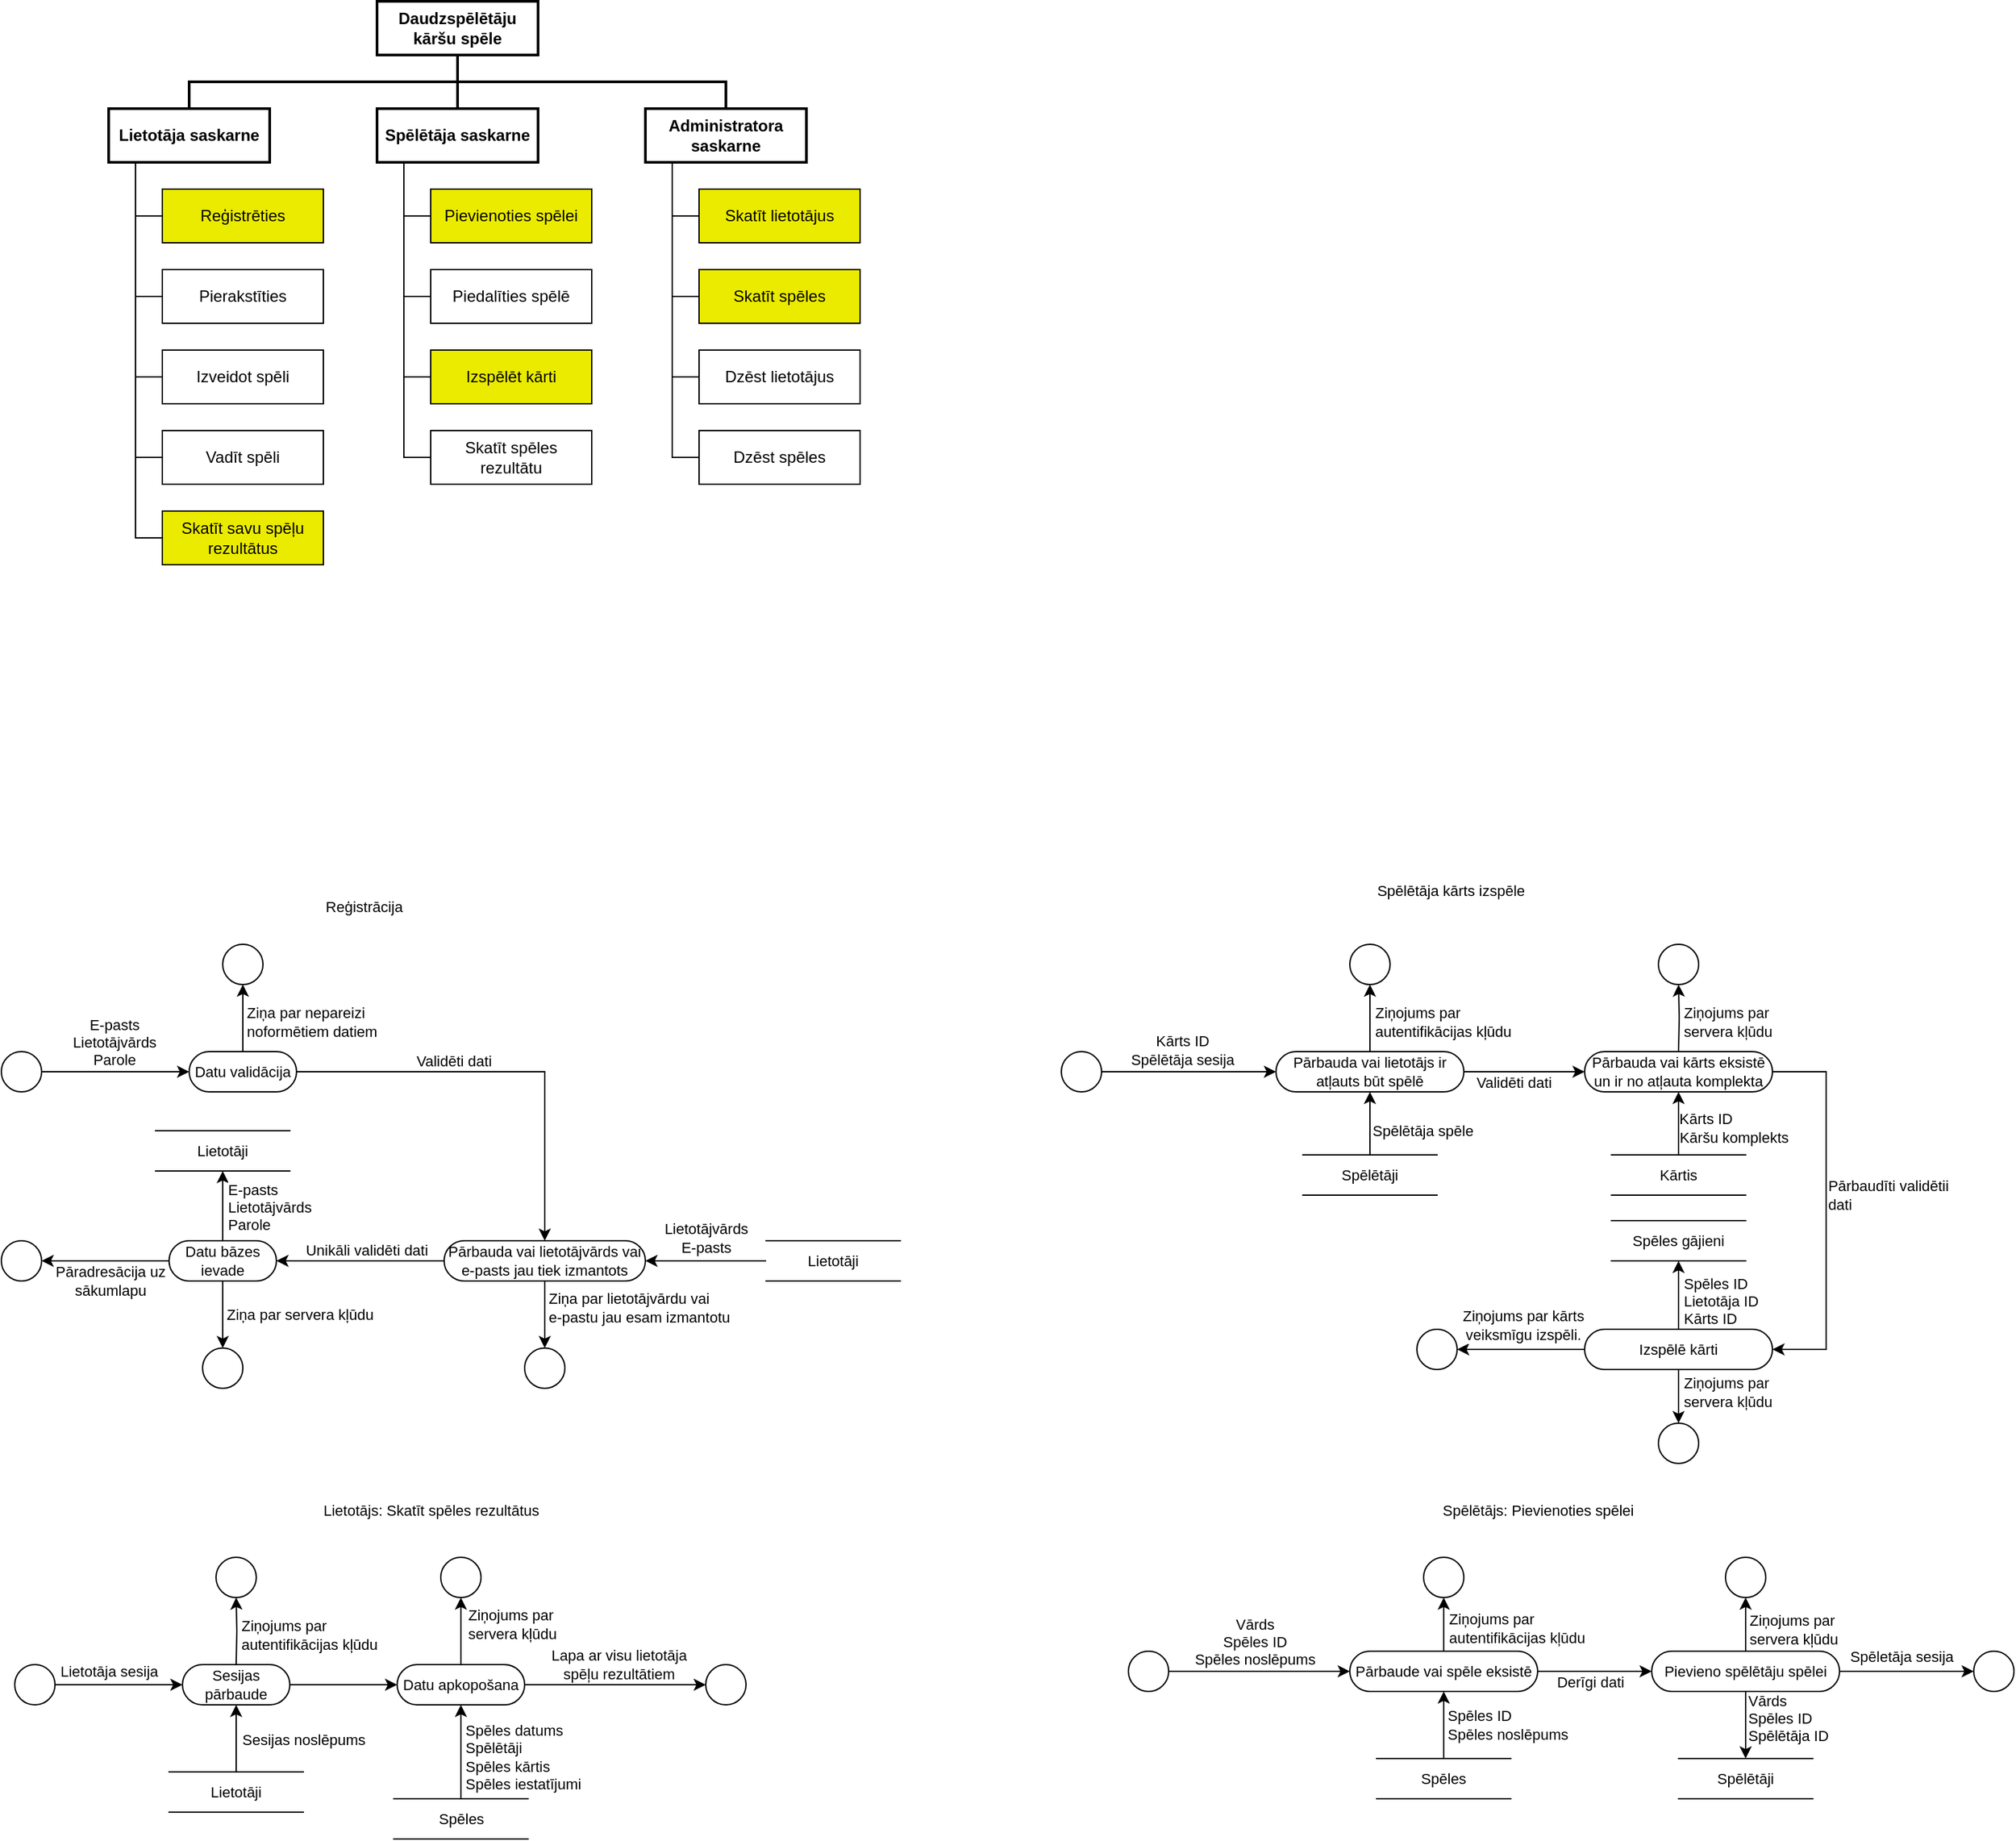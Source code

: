 <mxfile version="22.1.7" type="github">
  <diagram name="Page-1" id="y6iwyL3jviqNe1969kEd">
    <mxGraphModel dx="1108" dy="557" grid="1" gridSize="10" guides="1" tooltips="1" connect="1" arrows="1" fold="1" page="1" pageScale="1" pageWidth="850" pageHeight="1100" math="0" shadow="0">
      <root>
        <mxCell id="0" />
        <mxCell id="1" parent="0" />
        <mxCell id="qmBsTYbLXerOwTPvDhYZ-17" style="edgeStyle=orthogonalEdgeStyle;rounded=0;orthogonalLoop=1;jettySize=auto;html=1;entryX=0.5;entryY=0;entryDx=0;entryDy=0;endArrow=none;endFill=0;exitX=0.5;exitY=1;exitDx=0;exitDy=0;strokeWidth=2;fontStyle=1" parent="1" source="qmBsTYbLXerOwTPvDhYZ-1" target="qmBsTYbLXerOwTPvDhYZ-2" edge="1">
          <mxGeometry relative="1" as="geometry" />
        </mxCell>
        <mxCell id="qmBsTYbLXerOwTPvDhYZ-18" style="edgeStyle=orthogonalEdgeStyle;rounded=0;orthogonalLoop=1;jettySize=auto;html=1;endArrow=none;endFill=0;strokeWidth=2;fontStyle=1" parent="1" source="qmBsTYbLXerOwTPvDhYZ-1" target="qmBsTYbLXerOwTPvDhYZ-3" edge="1">
          <mxGeometry relative="1" as="geometry" />
        </mxCell>
        <mxCell id="qmBsTYbLXerOwTPvDhYZ-19" style="edgeStyle=orthogonalEdgeStyle;shape=connector;rounded=0;orthogonalLoop=1;jettySize=auto;html=1;entryX=0.5;entryY=0;entryDx=0;entryDy=0;labelBackgroundColor=default;strokeColor=default;align=center;verticalAlign=middle;fontFamily=Helvetica;fontSize=11;fontColor=default;endArrow=none;endFill=0;exitX=0.5;exitY=1;exitDx=0;exitDy=0;strokeWidth=2;fontStyle=1" parent="1" source="qmBsTYbLXerOwTPvDhYZ-1" target="qmBsTYbLXerOwTPvDhYZ-4" edge="1">
          <mxGeometry relative="1" as="geometry" />
        </mxCell>
        <mxCell id="qmBsTYbLXerOwTPvDhYZ-1" value="Daudzspēlētāju kāršu spēle" style="rounded=0;whiteSpace=wrap;html=1;strokeWidth=2;fontStyle=1" parent="1" vertex="1">
          <mxGeometry x="360" y="40" width="120" height="40" as="geometry" />
        </mxCell>
        <mxCell id="qmBsTYbLXerOwTPvDhYZ-2" value="Lietotāja saskarne" style="rounded=0;whiteSpace=wrap;html=1;strokeWidth=2;fontStyle=1" parent="1" vertex="1">
          <mxGeometry x="160" y="120" width="120" height="40" as="geometry" />
        </mxCell>
        <mxCell id="qmBsTYbLXerOwTPvDhYZ-3" value="Spēlētāja saskarne" style="rounded=0;whiteSpace=wrap;html=1;strokeWidth=2;fontStyle=1" parent="1" vertex="1">
          <mxGeometry x="360" y="120" width="120" height="40" as="geometry" />
        </mxCell>
        <mxCell id="qmBsTYbLXerOwTPvDhYZ-4" value="Administratora saskarne" style="rounded=0;whiteSpace=wrap;html=1;strokeWidth=2;fontStyle=1" parent="1" vertex="1">
          <mxGeometry x="560" y="120" width="120" height="40" as="geometry" />
        </mxCell>
        <mxCell id="qmBsTYbLXerOwTPvDhYZ-20" style="edgeStyle=orthogonalEdgeStyle;shape=connector;rounded=0;orthogonalLoop=1;jettySize=auto;html=1;labelBackgroundColor=default;strokeColor=default;align=center;verticalAlign=middle;fontFamily=Helvetica;fontSize=11;fontColor=default;endArrow=none;endFill=0;" parent="1" source="qmBsTYbLXerOwTPvDhYZ-5" edge="1">
          <mxGeometry relative="1" as="geometry">
            <mxPoint x="180" y="170" as="targetPoint" />
          </mxGeometry>
        </mxCell>
        <mxCell id="qmBsTYbLXerOwTPvDhYZ-5" value="Reģistrēties" style="rounded=0;whiteSpace=wrap;html=1;fillColor=#EBEB00;" parent="1" vertex="1">
          <mxGeometry x="200" y="180" width="120" height="40" as="geometry" />
        </mxCell>
        <mxCell id="qmBsTYbLXerOwTPvDhYZ-21" style="edgeStyle=orthogonalEdgeStyle;shape=connector;rounded=0;orthogonalLoop=1;jettySize=auto;html=1;labelBackgroundColor=default;strokeColor=default;align=center;verticalAlign=middle;fontFamily=Helvetica;fontSize=11;fontColor=default;endArrow=none;endFill=0;" parent="1" source="qmBsTYbLXerOwTPvDhYZ-6" edge="1">
          <mxGeometry relative="1" as="geometry">
            <mxPoint x="180" y="200" as="targetPoint" />
          </mxGeometry>
        </mxCell>
        <mxCell id="qmBsTYbLXerOwTPvDhYZ-6" value="Pierakstīties" style="rounded=0;whiteSpace=wrap;html=1;" parent="1" vertex="1">
          <mxGeometry x="200" y="240" width="120" height="40" as="geometry" />
        </mxCell>
        <mxCell id="qmBsTYbLXerOwTPvDhYZ-22" style="edgeStyle=orthogonalEdgeStyle;shape=connector;rounded=0;orthogonalLoop=1;jettySize=auto;html=1;labelBackgroundColor=default;strokeColor=default;align=center;verticalAlign=middle;fontFamily=Helvetica;fontSize=11;fontColor=default;endArrow=none;endFill=0;" parent="1" source="qmBsTYbLXerOwTPvDhYZ-7" edge="1">
          <mxGeometry relative="1" as="geometry">
            <mxPoint x="180" y="260" as="targetPoint" />
          </mxGeometry>
        </mxCell>
        <mxCell id="qmBsTYbLXerOwTPvDhYZ-7" value="Izveidot spēli" style="rounded=0;whiteSpace=wrap;html=1;" parent="1" vertex="1">
          <mxGeometry x="200" y="300" width="120" height="40" as="geometry" />
        </mxCell>
        <mxCell id="qmBsTYbLXerOwTPvDhYZ-23" style="edgeStyle=orthogonalEdgeStyle;shape=connector;rounded=0;orthogonalLoop=1;jettySize=auto;html=1;labelBackgroundColor=default;strokeColor=default;align=center;verticalAlign=middle;fontFamily=Helvetica;fontSize=11;fontColor=default;endArrow=none;endFill=0;" parent="1" source="qmBsTYbLXerOwTPvDhYZ-8" edge="1">
          <mxGeometry relative="1" as="geometry">
            <mxPoint x="180" y="310" as="targetPoint" />
          </mxGeometry>
        </mxCell>
        <mxCell id="qmBsTYbLXerOwTPvDhYZ-8" value="Vadīt spēli" style="rounded=0;whiteSpace=wrap;html=1;" parent="1" vertex="1">
          <mxGeometry x="200" y="360" width="120" height="40" as="geometry" />
        </mxCell>
        <mxCell id="qmBsTYbLXerOwTPvDhYZ-24" style="edgeStyle=orthogonalEdgeStyle;shape=connector;rounded=0;orthogonalLoop=1;jettySize=auto;html=1;labelBackgroundColor=default;strokeColor=default;align=center;verticalAlign=middle;fontFamily=Helvetica;fontSize=11;fontColor=default;endArrow=none;endFill=0;" parent="1" source="qmBsTYbLXerOwTPvDhYZ-9" edge="1">
          <mxGeometry relative="1" as="geometry">
            <mxPoint x="180" y="370" as="targetPoint" />
          </mxGeometry>
        </mxCell>
        <mxCell id="qmBsTYbLXerOwTPvDhYZ-9" value="Skatīt savu spēļu &lt;br&gt;rezultātus" style="rounded=0;whiteSpace=wrap;html=1;fillColor=#EBEB00;" parent="1" vertex="1">
          <mxGeometry x="200" y="420" width="120" height="40" as="geometry" />
        </mxCell>
        <mxCell id="qmBsTYbLXerOwTPvDhYZ-25" style="edgeStyle=orthogonalEdgeStyle;shape=connector;rounded=0;orthogonalLoop=1;jettySize=auto;html=1;labelBackgroundColor=default;strokeColor=default;align=center;verticalAlign=middle;fontFamily=Helvetica;fontSize=11;fontColor=default;endArrow=none;endFill=0;" parent="1" source="qmBsTYbLXerOwTPvDhYZ-10" edge="1">
          <mxGeometry relative="1" as="geometry">
            <mxPoint x="380.0" y="170" as="targetPoint" />
          </mxGeometry>
        </mxCell>
        <mxCell id="qmBsTYbLXerOwTPvDhYZ-10" value="Pievienoties spēlei" style="rounded=0;whiteSpace=wrap;html=1;fillColor=#EBEB00;" parent="1" vertex="1">
          <mxGeometry x="400" y="180" width="120" height="40" as="geometry" />
        </mxCell>
        <mxCell id="qmBsTYbLXerOwTPvDhYZ-26" style="edgeStyle=orthogonalEdgeStyle;shape=connector;rounded=0;orthogonalLoop=1;jettySize=auto;html=1;labelBackgroundColor=default;strokeColor=default;align=center;verticalAlign=middle;fontFamily=Helvetica;fontSize=11;fontColor=default;endArrow=none;endFill=0;" parent="1" source="qmBsTYbLXerOwTPvDhYZ-11" edge="1">
          <mxGeometry relative="1" as="geometry">
            <mxPoint x="380.0" y="190" as="targetPoint" />
          </mxGeometry>
        </mxCell>
        <mxCell id="qmBsTYbLXerOwTPvDhYZ-11" value="Izspēlēt kārti" style="rounded=0;whiteSpace=wrap;html=1;fillColor=#EBEB00;" parent="1" vertex="1">
          <mxGeometry x="400" y="300" width="120" height="40" as="geometry" />
        </mxCell>
        <mxCell id="qmBsTYbLXerOwTPvDhYZ-27" style="edgeStyle=orthogonalEdgeStyle;shape=connector;rounded=0;orthogonalLoop=1;jettySize=auto;html=1;labelBackgroundColor=default;strokeColor=default;align=center;verticalAlign=middle;fontFamily=Helvetica;fontSize=11;fontColor=default;endArrow=none;endFill=0;" parent="1" source="qmBsTYbLXerOwTPvDhYZ-12" edge="1">
          <mxGeometry relative="1" as="geometry">
            <mxPoint x="380.0" y="250" as="targetPoint" />
          </mxGeometry>
        </mxCell>
        <mxCell id="qmBsTYbLXerOwTPvDhYZ-12" value="Skatīt spēles&lt;br&gt; rezultātu" style="rounded=0;whiteSpace=wrap;html=1;" parent="1" vertex="1">
          <mxGeometry x="400" y="360" width="120" height="40" as="geometry" />
        </mxCell>
        <mxCell id="qmBsTYbLXerOwTPvDhYZ-28" style="edgeStyle=orthogonalEdgeStyle;shape=connector;rounded=0;orthogonalLoop=1;jettySize=auto;html=1;labelBackgroundColor=default;strokeColor=default;align=center;verticalAlign=middle;fontFamily=Helvetica;fontSize=11;fontColor=default;endArrow=none;endFill=0;" parent="1" source="qmBsTYbLXerOwTPvDhYZ-13" edge="1">
          <mxGeometry relative="1" as="geometry">
            <mxPoint x="580" y="170" as="targetPoint" />
          </mxGeometry>
        </mxCell>
        <mxCell id="qmBsTYbLXerOwTPvDhYZ-13" value="Skatīt lietotājus" style="rounded=0;whiteSpace=wrap;html=1;fillColor=#EBEB00;" parent="1" vertex="1">
          <mxGeometry x="600" y="180" width="120" height="40" as="geometry" />
        </mxCell>
        <mxCell id="qmBsTYbLXerOwTPvDhYZ-29" style="edgeStyle=orthogonalEdgeStyle;shape=connector;rounded=0;orthogonalLoop=1;jettySize=auto;html=1;labelBackgroundColor=default;strokeColor=default;align=center;verticalAlign=middle;fontFamily=Helvetica;fontSize=11;fontColor=default;endArrow=none;endFill=0;" parent="1" source="qmBsTYbLXerOwTPvDhYZ-14" edge="1">
          <mxGeometry relative="1" as="geometry">
            <mxPoint x="580" y="200" as="targetPoint" />
          </mxGeometry>
        </mxCell>
        <mxCell id="qmBsTYbLXerOwTPvDhYZ-14" value="Skatīt spēles" style="rounded=0;whiteSpace=wrap;html=1;fillColor=#EBEB00;" parent="1" vertex="1">
          <mxGeometry x="600" y="240" width="120" height="40" as="geometry" />
        </mxCell>
        <mxCell id="qmBsTYbLXerOwTPvDhYZ-30" style="edgeStyle=orthogonalEdgeStyle;shape=connector;rounded=0;orthogonalLoop=1;jettySize=auto;html=1;labelBackgroundColor=default;strokeColor=default;align=center;verticalAlign=middle;fontFamily=Helvetica;fontSize=11;fontColor=default;endArrow=none;endFill=0;" parent="1" source="qmBsTYbLXerOwTPvDhYZ-15" edge="1">
          <mxGeometry relative="1" as="geometry">
            <mxPoint x="580" y="250" as="targetPoint" />
          </mxGeometry>
        </mxCell>
        <mxCell id="qmBsTYbLXerOwTPvDhYZ-15" value="Dzēst lietotājus" style="rounded=0;whiteSpace=wrap;html=1;" parent="1" vertex="1">
          <mxGeometry x="600" y="300" width="120" height="40" as="geometry" />
        </mxCell>
        <mxCell id="qmBsTYbLXerOwTPvDhYZ-31" style="edgeStyle=orthogonalEdgeStyle;shape=connector;rounded=0;orthogonalLoop=1;jettySize=auto;html=1;labelBackgroundColor=default;strokeColor=default;align=center;verticalAlign=middle;fontFamily=Helvetica;fontSize=11;fontColor=default;endArrow=none;endFill=0;" parent="1" source="qmBsTYbLXerOwTPvDhYZ-16" edge="1">
          <mxGeometry relative="1" as="geometry">
            <mxPoint x="580" y="320" as="targetPoint" />
          </mxGeometry>
        </mxCell>
        <mxCell id="qmBsTYbLXerOwTPvDhYZ-16" value="Dzēst spēles" style="rounded=0;whiteSpace=wrap;html=1;" parent="1" vertex="1">
          <mxGeometry x="600" y="360" width="120" height="40" as="geometry" />
        </mxCell>
        <mxCell id="qmBsTYbLXerOwTPvDhYZ-34" value="" style="edgeStyle=orthogonalEdgeStyle;shape=connector;rounded=0;orthogonalLoop=1;jettySize=auto;html=1;labelBackgroundColor=default;strokeColor=default;align=center;verticalAlign=middle;fontFamily=Helvetica;fontSize=11;fontColor=default;endArrow=classic;endFill=1;" parent="1" source="qmBsTYbLXerOwTPvDhYZ-32" target="qmBsTYbLXerOwTPvDhYZ-33" edge="1">
          <mxGeometry relative="1" as="geometry" />
        </mxCell>
        <mxCell id="qmBsTYbLXerOwTPvDhYZ-35" value="E-pasts&lt;br&gt;Lietotājvārds&lt;br&gt;Parole" style="edgeLabel;html=1;align=center;verticalAlign=middle;resizable=0;points=[];fontSize=11;fontFamily=Helvetica;fontColor=default;" parent="qmBsTYbLXerOwTPvDhYZ-34" vertex="1" connectable="0">
          <mxGeometry x="0.165" y="-1" relative="1" as="geometry">
            <mxPoint x="-10" y="-23" as="offset" />
          </mxGeometry>
        </mxCell>
        <mxCell id="qmBsTYbLXerOwTPvDhYZ-32" value="" style="shape=ellipse;html=1;dashed=0;whiteSpace=wrap;aspect=fixed;perimeter=ellipsePerimeter;fontFamily=Helvetica;fontSize=11;fontColor=default;" parent="1" vertex="1">
          <mxGeometry x="80" y="823" width="30" height="30" as="geometry" />
        </mxCell>
        <mxCell id="qmBsTYbLXerOwTPvDhYZ-37" value="" style="edgeStyle=orthogonalEdgeStyle;shape=connector;rounded=0;orthogonalLoop=1;jettySize=auto;html=1;labelBackgroundColor=default;strokeColor=default;align=center;verticalAlign=middle;fontFamily=Helvetica;fontSize=11;fontColor=default;endArrow=classic;endFill=1;" parent="1" source="qmBsTYbLXerOwTPvDhYZ-33" target="qmBsTYbLXerOwTPvDhYZ-36" edge="1">
          <mxGeometry relative="1" as="geometry" />
        </mxCell>
        <mxCell id="qmBsTYbLXerOwTPvDhYZ-38" value="&lt;div align=&quot;left&quot;&gt;Ziņa par nepareizi &lt;br&gt;&lt;/div&gt;&lt;div align=&quot;left&quot;&gt;noformētiem datiem&lt;br&gt;&lt;/div&gt;" style="edgeLabel;html=1;align=left;verticalAlign=middle;resizable=0;points=[];fontSize=11;fontFamily=Helvetica;fontColor=default;" parent="qmBsTYbLXerOwTPvDhYZ-37" vertex="1" connectable="0">
          <mxGeometry x="0.077" y="1" relative="1" as="geometry">
            <mxPoint x="2" y="5" as="offset" />
          </mxGeometry>
        </mxCell>
        <mxCell id="qmBsTYbLXerOwTPvDhYZ-40" value="" style="edgeStyle=orthogonalEdgeStyle;shape=connector;rounded=0;orthogonalLoop=1;jettySize=auto;html=1;labelBackgroundColor=default;strokeColor=default;align=center;verticalAlign=middle;fontFamily=Helvetica;fontSize=11;fontColor=default;endArrow=classic;endFill=1;" parent="1" source="qmBsTYbLXerOwTPvDhYZ-33" target="qmBsTYbLXerOwTPvDhYZ-39" edge="1">
          <mxGeometry relative="1" as="geometry" />
        </mxCell>
        <mxCell id="EuIZPkD6TKbEszz40HMt-1" value="Validēti dati" style="edgeLabel;html=1;align=center;verticalAlign=middle;resizable=0;points=[];" parent="qmBsTYbLXerOwTPvDhYZ-40" vertex="1" connectable="0">
          <mxGeometry x="-0.249" y="2" relative="1" as="geometry">
            <mxPoint y="-6" as="offset" />
          </mxGeometry>
        </mxCell>
        <mxCell id="qmBsTYbLXerOwTPvDhYZ-33" value="Datu validācija" style="html=1;dashed=0;whiteSpace=wrap;shape=mxgraph.dfd.start;fontFamily=Helvetica;fontSize=11;fontColor=default;" parent="1" vertex="1">
          <mxGeometry x="220" y="823" width="80" height="30" as="geometry" />
        </mxCell>
        <mxCell id="qmBsTYbLXerOwTPvDhYZ-36" value="" style="shape=ellipse;html=1;dashed=0;whiteSpace=wrap;aspect=fixed;perimeter=ellipsePerimeter;fontFamily=Helvetica;fontSize=11;fontColor=default;" parent="1" vertex="1">
          <mxGeometry x="245" y="743" width="30" height="30" as="geometry" />
        </mxCell>
        <mxCell id="qmBsTYbLXerOwTPvDhYZ-39" value="Pārbauda vai lietotājvārds vai e-pasts jau tiek izmantots" style="html=1;dashed=0;whiteSpace=wrap;shape=mxgraph.dfd.start;fontFamily=Helvetica;fontSize=11;fontColor=default;" parent="1" vertex="1">
          <mxGeometry x="410" y="964" width="150" height="30" as="geometry" />
        </mxCell>
        <mxCell id="qmBsTYbLXerOwTPvDhYZ-41" value="" style="edgeStyle=orthogonalEdgeStyle;shape=connector;rounded=0;orthogonalLoop=1;jettySize=auto;html=1;labelBackgroundColor=default;strokeColor=default;align=center;verticalAlign=middle;fontFamily=Helvetica;fontSize=11;fontColor=default;endArrow=classic;endFill=1;exitX=0.5;exitY=0.5;exitDx=0;exitDy=15;exitPerimeter=0;" parent="1" source="qmBsTYbLXerOwTPvDhYZ-39" target="qmBsTYbLXerOwTPvDhYZ-43" edge="1">
          <mxGeometry relative="1" as="geometry">
            <mxPoint x="485" y="954" as="sourcePoint" />
          </mxGeometry>
        </mxCell>
        <mxCell id="qmBsTYbLXerOwTPvDhYZ-42" value="&lt;div align=&quot;left&quot;&gt;Ziņa par lietotājvārdu vai&amp;nbsp;&lt;/div&gt;&lt;div align=&quot;left&quot;&gt;e-pastu jau esam izmantotu&lt;br&gt;&lt;/div&gt;" style="edgeLabel;html=1;align=left;verticalAlign=middle;resizable=0;points=[];fontSize=11;fontFamily=Helvetica;fontColor=default;" parent="qmBsTYbLXerOwTPvDhYZ-41" vertex="1" connectable="0">
          <mxGeometry x="0.077" y="1" relative="1" as="geometry">
            <mxPoint y="-7" as="offset" />
          </mxGeometry>
        </mxCell>
        <mxCell id="qmBsTYbLXerOwTPvDhYZ-43" value="" style="shape=ellipse;html=1;dashed=0;whiteSpace=wrap;aspect=fixed;perimeter=ellipsePerimeter;fontFamily=Helvetica;fontSize=11;fontColor=default;" parent="1" vertex="1">
          <mxGeometry x="470" y="1044" width="30" height="30" as="geometry" />
        </mxCell>
        <mxCell id="qmBsTYbLXerOwTPvDhYZ-48" value="" style="edgeStyle=orthogonalEdgeStyle;shape=connector;rounded=0;orthogonalLoop=1;jettySize=auto;html=1;labelBackgroundColor=default;strokeColor=default;align=center;verticalAlign=middle;fontFamily=Helvetica;fontSize=11;fontColor=default;endArrow=classic;endFill=1;" parent="1" source="qmBsTYbLXerOwTPvDhYZ-45" target="qmBsTYbLXerOwTPvDhYZ-47" edge="1">
          <mxGeometry relative="1" as="geometry" />
        </mxCell>
        <mxCell id="qmBsTYbLXerOwTPvDhYZ-49" value="Ziņa par servera kļūdu" style="edgeLabel;html=1;align=left;verticalAlign=middle;resizable=0;points=[];fontSize=11;fontFamily=Helvetica;fontColor=default;" parent="qmBsTYbLXerOwTPvDhYZ-48" vertex="1" connectable="0">
          <mxGeometry x="0.007" relative="1" as="geometry">
            <mxPoint x="1" as="offset" />
          </mxGeometry>
        </mxCell>
        <mxCell id="qmBsTYbLXerOwTPvDhYZ-53" value="" style="edgeStyle=orthogonalEdgeStyle;shape=connector;rounded=0;orthogonalLoop=1;jettySize=auto;html=1;labelBackgroundColor=default;strokeColor=default;align=center;verticalAlign=middle;fontFamily=Helvetica;fontSize=11;fontColor=default;endArrow=classic;endFill=1;" parent="1" source="qmBsTYbLXerOwTPvDhYZ-45" target="qmBsTYbLXerOwTPvDhYZ-50" edge="1">
          <mxGeometry relative="1" as="geometry" />
        </mxCell>
        <mxCell id="qmBsTYbLXerOwTPvDhYZ-54" value="&lt;div align=&quot;left&quot;&gt;E-pasts&lt;br&gt;Lietotājvārds&lt;br&gt;&lt;/div&gt;&lt;div align=&quot;left&quot;&gt;Parole&lt;/div&gt;" style="edgeLabel;html=1;align=left;verticalAlign=middle;resizable=0;points=[];fontSize=11;fontFamily=Helvetica;fontColor=default;" parent="qmBsTYbLXerOwTPvDhYZ-53" vertex="1" connectable="0">
          <mxGeometry x="0.162" y="-2" relative="1" as="geometry">
            <mxPoint y="5" as="offset" />
          </mxGeometry>
        </mxCell>
        <mxCell id="qmBsTYbLXerOwTPvDhYZ-59" value="" style="edgeStyle=orthogonalEdgeStyle;shape=connector;rounded=0;orthogonalLoop=1;jettySize=auto;html=1;labelBackgroundColor=default;strokeColor=default;align=center;verticalAlign=middle;fontFamily=Helvetica;fontSize=11;fontColor=default;endArrow=classic;endFill=1;" parent="1" source="qmBsTYbLXerOwTPvDhYZ-45" target="qmBsTYbLXerOwTPvDhYZ-58" edge="1">
          <mxGeometry relative="1" as="geometry" />
        </mxCell>
        <mxCell id="qmBsTYbLXerOwTPvDhYZ-60" value="Pāradresācija uz &lt;br&gt;sākumlapu" style="edgeLabel;html=1;align=center;verticalAlign=middle;resizable=0;points=[];fontSize=11;fontFamily=Helvetica;fontColor=default;" parent="qmBsTYbLXerOwTPvDhYZ-59" vertex="1" connectable="0">
          <mxGeometry x="0.195" y="2" relative="1" as="geometry">
            <mxPoint x="13" y="13" as="offset" />
          </mxGeometry>
        </mxCell>
        <mxCell id="qmBsTYbLXerOwTPvDhYZ-45" value="Datu bāzes ievade" style="html=1;dashed=0;whiteSpace=wrap;shape=mxgraph.dfd.start;fontFamily=Helvetica;fontSize=11;fontColor=default;" parent="1" vertex="1">
          <mxGeometry x="205" y="964" width="80" height="30" as="geometry" />
        </mxCell>
        <mxCell id="qmBsTYbLXerOwTPvDhYZ-46" style="edgeStyle=orthogonalEdgeStyle;shape=connector;rounded=0;orthogonalLoop=1;jettySize=auto;html=1;entryX=1;entryY=0.5;entryDx=0;entryDy=0;entryPerimeter=0;labelBackgroundColor=default;strokeColor=default;align=center;verticalAlign=middle;fontFamily=Helvetica;fontSize=11;fontColor=default;endArrow=classic;endFill=1;exitX=0;exitY=0.5;exitDx=0;exitDy=0;exitPerimeter=0;" parent="1" source="qmBsTYbLXerOwTPvDhYZ-39" target="qmBsTYbLXerOwTPvDhYZ-45" edge="1">
          <mxGeometry relative="1" as="geometry" />
        </mxCell>
        <mxCell id="EuIZPkD6TKbEszz40HMt-2" value="Unikāli validēti dati" style="edgeLabel;html=1;align=center;verticalAlign=middle;resizable=0;points=[];" parent="qmBsTYbLXerOwTPvDhYZ-46" vertex="1" connectable="0">
          <mxGeometry x="-0.049" y="3" relative="1" as="geometry">
            <mxPoint x="1" y="-11" as="offset" />
          </mxGeometry>
        </mxCell>
        <mxCell id="qmBsTYbLXerOwTPvDhYZ-47" value="" style="shape=ellipse;html=1;dashed=0;whiteSpace=wrap;aspect=fixed;perimeter=ellipsePerimeter;fontFamily=Helvetica;fontSize=11;fontColor=default;" parent="1" vertex="1">
          <mxGeometry x="230" y="1044" width="30" height="30" as="geometry" />
        </mxCell>
        <mxCell id="qmBsTYbLXerOwTPvDhYZ-50" value="Lietotāji" style="html=1;dashed=0;whiteSpace=wrap;shape=partialRectangle;right=0;left=0;fontFamily=Helvetica;fontSize=11;fontColor=default;" parent="1" vertex="1">
          <mxGeometry x="195" y="882" width="100" height="30" as="geometry" />
        </mxCell>
        <mxCell id="qmBsTYbLXerOwTPvDhYZ-56" value="" style="edgeStyle=orthogonalEdgeStyle;shape=connector;rounded=0;orthogonalLoop=1;jettySize=auto;html=1;labelBackgroundColor=default;strokeColor=default;align=center;verticalAlign=middle;fontFamily=Helvetica;fontSize=11;fontColor=default;endArrow=classic;endFill=1;" parent="1" source="qmBsTYbLXerOwTPvDhYZ-55" target="qmBsTYbLXerOwTPvDhYZ-39" edge="1">
          <mxGeometry relative="1" as="geometry" />
        </mxCell>
        <mxCell id="qmBsTYbLXerOwTPvDhYZ-57" value="&lt;div align=&quot;center&quot;&gt;Lietotājvārds&lt;br&gt;&lt;/div&gt;&lt;div align=&quot;center&quot;&gt;E-pasts&lt;br&gt;&lt;/div&gt;" style="edgeLabel;html=1;align=center;verticalAlign=middle;resizable=0;points=[];fontSize=11;fontFamily=Helvetica;fontColor=default;" parent="qmBsTYbLXerOwTPvDhYZ-56" vertex="1" connectable="0">
          <mxGeometry x="0.075" y="1" relative="1" as="geometry">
            <mxPoint x="3" y="-18" as="offset" />
          </mxGeometry>
        </mxCell>
        <mxCell id="qmBsTYbLXerOwTPvDhYZ-55" value="Lietotāji" style="html=1;dashed=0;whiteSpace=wrap;shape=partialRectangle;right=0;left=0;fontFamily=Helvetica;fontSize=11;fontColor=default;" parent="1" vertex="1">
          <mxGeometry x="650" y="964" width="100" height="30" as="geometry" />
        </mxCell>
        <mxCell id="qmBsTYbLXerOwTPvDhYZ-58" value="" style="shape=ellipse;html=1;dashed=0;whiteSpace=wrap;aspect=fixed;perimeter=ellipsePerimeter;fontFamily=Helvetica;fontSize=11;fontColor=default;" parent="1" vertex="1">
          <mxGeometry x="80" y="964" width="30" height="30" as="geometry" />
        </mxCell>
        <mxCell id="qmBsTYbLXerOwTPvDhYZ-61" value="Reģistrācija" style="text;html=1;align=center;verticalAlign=middle;resizable=0;points=[];autosize=1;strokeColor=none;fillColor=none;fontSize=11;fontFamily=Helvetica;fontColor=default;" parent="1" vertex="1">
          <mxGeometry x="310" y="700" width="80" height="30" as="geometry" />
        </mxCell>
        <mxCell id="qmBsTYbLXerOwTPvDhYZ-64" style="edgeStyle=orthogonalEdgeStyle;shape=connector;rounded=0;orthogonalLoop=1;jettySize=auto;html=1;labelBackgroundColor=default;strokeColor=default;align=center;verticalAlign=middle;fontFamily=Helvetica;fontSize=11;fontColor=default;endArrow=classic;endFill=1;" parent="1" source="qmBsTYbLXerOwTPvDhYZ-62" target="qmBsTYbLXerOwTPvDhYZ-63" edge="1">
          <mxGeometry relative="1" as="geometry" />
        </mxCell>
        <mxCell id="qmBsTYbLXerOwTPvDhYZ-65" value="Kārts ID&lt;br&gt;Spēlētāja sesija" style="edgeLabel;html=1;align=center;verticalAlign=middle;resizable=0;points=[];fontSize=11;fontFamily=Helvetica;fontColor=default;" parent="qmBsTYbLXerOwTPvDhYZ-64" vertex="1" connectable="0">
          <mxGeometry x="0.092" y="-1" relative="1" as="geometry">
            <mxPoint x="-11" y="-17" as="offset" />
          </mxGeometry>
        </mxCell>
        <mxCell id="qmBsTYbLXerOwTPvDhYZ-62" value="" style="shape=ellipse;html=1;dashed=0;whiteSpace=wrap;aspect=fixed;perimeter=ellipsePerimeter;fontFamily=Helvetica;fontSize=11;fontColor=default;" parent="1" vertex="1">
          <mxGeometry x="870" y="823" width="30" height="30" as="geometry" />
        </mxCell>
        <mxCell id="qmBsTYbLXerOwTPvDhYZ-67" value="" style="edgeStyle=orthogonalEdgeStyle;shape=connector;rounded=0;orthogonalLoop=1;jettySize=auto;html=1;labelBackgroundColor=default;strokeColor=default;align=center;verticalAlign=middle;fontFamily=Helvetica;fontSize=11;fontColor=default;endArrow=classic;endFill=1;" parent="1" source="qmBsTYbLXerOwTPvDhYZ-63" target="qmBsTYbLXerOwTPvDhYZ-66" edge="1">
          <mxGeometry relative="1" as="geometry" />
        </mxCell>
        <mxCell id="qmBsTYbLXerOwTPvDhYZ-68" value="&lt;div align=&quot;left&quot;&gt;Ziņojums par &lt;br&gt;autentifikācijas kļūdu&lt;br&gt;&lt;/div&gt;" style="edgeLabel;html=1;align=left;verticalAlign=middle;resizable=0;points=[];fontSize=11;fontFamily=Helvetica;fontColor=default;" parent="qmBsTYbLXerOwTPvDhYZ-67" vertex="1" connectable="0">
          <mxGeometry x="0.05" y="2" relative="1" as="geometry">
            <mxPoint x="4" y="4" as="offset" />
          </mxGeometry>
        </mxCell>
        <mxCell id="qmBsTYbLXerOwTPvDhYZ-81" value="" style="edgeStyle=orthogonalEdgeStyle;shape=connector;rounded=0;orthogonalLoop=1;jettySize=auto;html=1;labelBackgroundColor=default;strokeColor=default;align=center;verticalAlign=middle;fontFamily=Helvetica;fontSize=11;fontColor=default;endArrow=classic;endFill=1;" parent="1" source="qmBsTYbLXerOwTPvDhYZ-63" target="qmBsTYbLXerOwTPvDhYZ-73" edge="1">
          <mxGeometry relative="1" as="geometry" />
        </mxCell>
        <mxCell id="EuIZPkD6TKbEszz40HMt-3" value="Validēti dati" style="edgeLabel;html=1;align=center;verticalAlign=middle;resizable=0;points=[];" parent="qmBsTYbLXerOwTPvDhYZ-81" vertex="1" connectable="0">
          <mxGeometry x="-0.206" relative="1" as="geometry">
            <mxPoint x="1" y="8" as="offset" />
          </mxGeometry>
        </mxCell>
        <mxCell id="qmBsTYbLXerOwTPvDhYZ-63" value="Pārbauda vai lietotājs ir atļauts būt spēlē" style="html=1;dashed=0;whiteSpace=wrap;shape=mxgraph.dfd.start;fontFamily=Helvetica;fontSize=11;fontColor=default;" parent="1" vertex="1">
          <mxGeometry x="1030" y="823" width="140" height="30" as="geometry" />
        </mxCell>
        <mxCell id="qmBsTYbLXerOwTPvDhYZ-66" value="" style="shape=ellipse;html=1;dashed=0;whiteSpace=wrap;aspect=fixed;perimeter=ellipsePerimeter;fontFamily=Helvetica;fontSize=11;fontColor=default;" parent="1" vertex="1">
          <mxGeometry x="1085" y="743" width="30" height="30" as="geometry" />
        </mxCell>
        <mxCell id="qmBsTYbLXerOwTPvDhYZ-71" value="" style="edgeStyle=orthogonalEdgeStyle;shape=connector;rounded=0;orthogonalLoop=1;jettySize=auto;html=1;labelBackgroundColor=default;strokeColor=default;align=center;verticalAlign=middle;fontFamily=Helvetica;fontSize=11;fontColor=default;endArrow=classic;endFill=1;" parent="1" source="qmBsTYbLXerOwTPvDhYZ-69" target="qmBsTYbLXerOwTPvDhYZ-63" edge="1">
          <mxGeometry relative="1" as="geometry" />
        </mxCell>
        <mxCell id="qmBsTYbLXerOwTPvDhYZ-72" value="&lt;div align=&quot;left&quot;&gt;Spēlētāja spēle&lt;/div&gt;" style="edgeLabel;html=1;align=left;verticalAlign=middle;resizable=0;points=[];fontSize=11;fontFamily=Helvetica;fontColor=default;" parent="qmBsTYbLXerOwTPvDhYZ-71" vertex="1" connectable="0">
          <mxGeometry x="0.041" y="-3" relative="1" as="geometry">
            <mxPoint x="-3" y="6" as="offset" />
          </mxGeometry>
        </mxCell>
        <mxCell id="qmBsTYbLXerOwTPvDhYZ-69" value="Spēlētāji" style="html=1;dashed=0;whiteSpace=wrap;shape=partialRectangle;right=0;left=0;fontFamily=Helvetica;fontSize=11;fontColor=default;" parent="1" vertex="1">
          <mxGeometry x="1050" y="900" width="100" height="30" as="geometry" />
        </mxCell>
        <mxCell id="qmBsTYbLXerOwTPvDhYZ-73" value="Pārbauda vai kārts eksistē&lt;br&gt;un ir no atļauta komplekta" style="html=1;dashed=0;whiteSpace=wrap;shape=mxgraph.dfd.start;fontFamily=Helvetica;fontSize=11;fontColor=default;" parent="1" vertex="1">
          <mxGeometry x="1260" y="823" width="140" height="30" as="geometry" />
        </mxCell>
        <mxCell id="qmBsTYbLXerOwTPvDhYZ-75" value="" style="edgeStyle=orthogonalEdgeStyle;shape=connector;rounded=0;orthogonalLoop=1;jettySize=auto;html=1;labelBackgroundColor=default;strokeColor=default;align=center;verticalAlign=middle;fontFamily=Helvetica;fontSize=11;fontColor=default;endArrow=classic;endFill=1;" parent="1" source="qmBsTYbLXerOwTPvDhYZ-74" target="qmBsTYbLXerOwTPvDhYZ-73" edge="1">
          <mxGeometry relative="1" as="geometry" />
        </mxCell>
        <mxCell id="qmBsTYbLXerOwTPvDhYZ-76" value="Kārts ID" style="edgeLabel;html=1;align=center;verticalAlign=middle;resizable=0;points=[];fontSize=11;fontFamily=Helvetica;fontColor=default;" parent="qmBsTYbLXerOwTPvDhYZ-75" vertex="1" connectable="0">
          <mxGeometry x="-0.346" relative="1" as="geometry">
            <mxPoint x="20" y="-12" as="offset" />
          </mxGeometry>
        </mxCell>
        <mxCell id="qmBsTYbLXerOwTPvDhYZ-77" value="Kāršu komplekts" style="edgeLabel;html=1;align=center;verticalAlign=middle;resizable=0;points=[];fontSize=11;fontFamily=Helvetica;fontColor=default;" parent="qmBsTYbLXerOwTPvDhYZ-75" vertex="1" connectable="0">
          <mxGeometry x="-0.475" y="1" relative="1" as="geometry">
            <mxPoint x="42" y="-1" as="offset" />
          </mxGeometry>
        </mxCell>
        <mxCell id="qmBsTYbLXerOwTPvDhYZ-74" value="Kārtis" style="html=1;dashed=0;whiteSpace=wrap;shape=partialRectangle;right=0;left=0;fontFamily=Helvetica;fontSize=11;fontColor=default;" parent="1" vertex="1">
          <mxGeometry x="1280" y="900" width="100" height="30" as="geometry" />
        </mxCell>
        <mxCell id="qmBsTYbLXerOwTPvDhYZ-78" value="" style="edgeStyle=orthogonalEdgeStyle;shape=connector;rounded=0;orthogonalLoop=1;jettySize=auto;html=1;labelBackgroundColor=default;strokeColor=default;align=center;verticalAlign=middle;fontFamily=Helvetica;fontSize=11;fontColor=default;endArrow=classic;endFill=1;" parent="1" target="qmBsTYbLXerOwTPvDhYZ-80" edge="1">
          <mxGeometry relative="1" as="geometry">
            <mxPoint x="1330" y="823" as="sourcePoint" />
          </mxGeometry>
        </mxCell>
        <mxCell id="qmBsTYbLXerOwTPvDhYZ-79" value="&lt;div align=&quot;left&quot;&gt;Ziņojums par &lt;br&gt;servera kļūdu&lt;br&gt;&lt;/div&gt;" style="edgeLabel;html=1;align=left;verticalAlign=middle;resizable=0;points=[];fontSize=11;fontFamily=Helvetica;fontColor=default;" parent="qmBsTYbLXerOwTPvDhYZ-78" vertex="1" connectable="0">
          <mxGeometry x="0.05" y="2" relative="1" as="geometry">
            <mxPoint x="4" y="4" as="offset" />
          </mxGeometry>
        </mxCell>
        <mxCell id="qmBsTYbLXerOwTPvDhYZ-80" value="" style="shape=ellipse;html=1;dashed=0;whiteSpace=wrap;aspect=fixed;perimeter=ellipsePerimeter;fontFamily=Helvetica;fontSize=11;fontColor=default;" parent="1" vertex="1">
          <mxGeometry x="1315" y="743" width="30" height="30" as="geometry" />
        </mxCell>
        <mxCell id="qmBsTYbLXerOwTPvDhYZ-84" value="" style="edgeStyle=orthogonalEdgeStyle;shape=connector;rounded=0;orthogonalLoop=1;jettySize=auto;html=1;labelBackgroundColor=default;strokeColor=default;align=center;verticalAlign=middle;fontFamily=Helvetica;fontSize=11;fontColor=default;endArrow=classic;endFill=1;" parent="1" source="qmBsTYbLXerOwTPvDhYZ-82" target="qmBsTYbLXerOwTPvDhYZ-83" edge="1">
          <mxGeometry relative="1" as="geometry" />
        </mxCell>
        <mxCell id="qmBsTYbLXerOwTPvDhYZ-85" value="&lt;div align=&quot;left&quot;&gt;Spēles ID&lt;br&gt;Lietotāja ID&lt;br&gt;Kārts ID&lt;/div&gt;" style="edgeLabel;html=1;align=left;verticalAlign=middle;resizable=0;points=[];fontSize=11;fontFamily=Helvetica;fontColor=default;" parent="qmBsTYbLXerOwTPvDhYZ-84" vertex="1" connectable="0">
          <mxGeometry x="-0.15" y="1" relative="1" as="geometry">
            <mxPoint x="3" as="offset" />
          </mxGeometry>
        </mxCell>
        <mxCell id="qmBsTYbLXerOwTPvDhYZ-91" value="" style="edgeStyle=orthogonalEdgeStyle;shape=connector;rounded=0;orthogonalLoop=1;jettySize=auto;html=1;labelBackgroundColor=default;strokeColor=default;align=center;verticalAlign=middle;fontFamily=Helvetica;fontSize=11;fontColor=default;endArrow=classic;endFill=1;" parent="1" source="qmBsTYbLXerOwTPvDhYZ-82" target="qmBsTYbLXerOwTPvDhYZ-90" edge="1">
          <mxGeometry relative="1" as="geometry" />
        </mxCell>
        <mxCell id="qmBsTYbLXerOwTPvDhYZ-92" value="Ziņojums par kārts &lt;br&gt;veiksmīgu izspēli." style="edgeLabel;html=1;align=center;verticalAlign=middle;resizable=0;points=[];fontSize=11;fontFamily=Helvetica;fontColor=default;" parent="qmBsTYbLXerOwTPvDhYZ-91" vertex="1" connectable="0">
          <mxGeometry x="-0.199" y="1" relative="1" as="geometry">
            <mxPoint x="-8" y="-19" as="offset" />
          </mxGeometry>
        </mxCell>
        <mxCell id="qmBsTYbLXerOwTPvDhYZ-82" value="Izspēlē kārti" style="html=1;dashed=0;whiteSpace=wrap;shape=mxgraph.dfd.start;fontFamily=Helvetica;fontSize=11;fontColor=default;" parent="1" vertex="1">
          <mxGeometry x="1260" y="1030" width="140" height="30" as="geometry" />
        </mxCell>
        <mxCell id="qmBsTYbLXerOwTPvDhYZ-83" value="Spēles gājieni" style="html=1;dashed=0;whiteSpace=wrap;shape=partialRectangle;right=0;left=0;fontFamily=Helvetica;fontSize=11;fontColor=default;" parent="1" vertex="1">
          <mxGeometry x="1280" y="949" width="100" height="30" as="geometry" />
        </mxCell>
        <mxCell id="qmBsTYbLXerOwTPvDhYZ-86" style="edgeStyle=orthogonalEdgeStyle;shape=connector;rounded=0;orthogonalLoop=1;jettySize=auto;html=1;entryX=1;entryY=0.5;entryDx=0;entryDy=0;entryPerimeter=0;labelBackgroundColor=default;strokeColor=default;align=center;verticalAlign=middle;fontFamily=Helvetica;fontSize=11;fontColor=default;endArrow=classic;endFill=1;exitX=1;exitY=0.5;exitDx=0;exitDy=0;exitPerimeter=0;" parent="1" source="qmBsTYbLXerOwTPvDhYZ-73" target="qmBsTYbLXerOwTPvDhYZ-82" edge="1">
          <mxGeometry relative="1" as="geometry">
            <Array as="points">
              <mxPoint x="1440" y="838" />
              <mxPoint x="1440" y="1045" />
            </Array>
          </mxGeometry>
        </mxCell>
        <mxCell id="EuIZPkD6TKbEszz40HMt-4" value="&lt;div style=&quot;text-align: left;&quot;&gt;Pārbaudīti validētii&lt;/div&gt;&lt;div style=&quot;text-align: left;&quot;&gt;dati&lt;/div&gt;" style="edgeLabel;html=1;align=center;verticalAlign=middle;resizable=0;points=[];" parent="qmBsTYbLXerOwTPvDhYZ-86" vertex="1" connectable="0">
          <mxGeometry x="-0.081" relative="1" as="geometry">
            <mxPoint x="46" as="offset" />
          </mxGeometry>
        </mxCell>
        <mxCell id="qmBsTYbLXerOwTPvDhYZ-87" value="" style="edgeStyle=orthogonalEdgeStyle;shape=connector;rounded=0;orthogonalLoop=1;jettySize=auto;html=1;labelBackgroundColor=default;strokeColor=default;align=center;verticalAlign=middle;fontFamily=Helvetica;fontSize=11;fontColor=default;endArrow=classic;endFill=1;exitX=0.5;exitY=0.5;exitDx=0;exitDy=15;exitPerimeter=0;" parent="1" source="qmBsTYbLXerOwTPvDhYZ-82" target="qmBsTYbLXerOwTPvDhYZ-89" edge="1">
          <mxGeometry relative="1" as="geometry">
            <mxPoint x="1340" y="1190" as="sourcePoint" />
          </mxGeometry>
        </mxCell>
        <mxCell id="qmBsTYbLXerOwTPvDhYZ-88" value="&lt;div align=&quot;left&quot;&gt;Ziņojums par &lt;br&gt;servera kļūdu&lt;br&gt;&lt;/div&gt;" style="edgeLabel;html=1;align=left;verticalAlign=middle;resizable=0;points=[];fontSize=11;fontFamily=Helvetica;fontColor=default;" parent="qmBsTYbLXerOwTPvDhYZ-87" vertex="1" connectable="0">
          <mxGeometry x="0.05" y="2" relative="1" as="geometry">
            <mxPoint y="-4" as="offset" />
          </mxGeometry>
        </mxCell>
        <mxCell id="qmBsTYbLXerOwTPvDhYZ-89" value="" style="shape=ellipse;html=1;dashed=0;whiteSpace=wrap;aspect=fixed;perimeter=ellipsePerimeter;fontFamily=Helvetica;fontSize=11;fontColor=default;" parent="1" vertex="1">
          <mxGeometry x="1315" y="1100" width="30" height="30" as="geometry" />
        </mxCell>
        <mxCell id="qmBsTYbLXerOwTPvDhYZ-90" value="" style="shape=ellipse;html=1;dashed=0;whiteSpace=wrap;aspect=fixed;perimeter=ellipsePerimeter;fontFamily=Helvetica;fontSize=11;fontColor=default;" parent="1" vertex="1">
          <mxGeometry x="1135" y="1030" width="30" height="30" as="geometry" />
        </mxCell>
        <mxCell id="qmBsTYbLXerOwTPvDhYZ-93" value="Spēlētāja kārts izspēle" style="text;html=1;align=center;verticalAlign=middle;resizable=0;points=[];autosize=1;strokeColor=none;fillColor=none;fontSize=11;fontFamily=Helvetica;fontColor=default;" parent="1" vertex="1">
          <mxGeometry x="1095" y="688" width="130" height="30" as="geometry" />
        </mxCell>
        <mxCell id="qmBsTYbLXerOwTPvDhYZ-94" value="Lietotājs: Skatīt spēles rezultātus" style="text;html=1;align=center;verticalAlign=middle;resizable=0;points=[];autosize=1;strokeColor=none;fillColor=none;fontSize=11;fontFamily=Helvetica;fontColor=default;" parent="1" vertex="1">
          <mxGeometry x="310" y="1150" width="180" height="30" as="geometry" />
        </mxCell>
        <mxCell id="qmBsTYbLXerOwTPvDhYZ-97" value="" style="edgeStyle=orthogonalEdgeStyle;shape=connector;rounded=0;orthogonalLoop=1;jettySize=auto;html=1;labelBackgroundColor=default;strokeColor=default;align=center;verticalAlign=middle;fontFamily=Helvetica;fontSize=11;fontColor=default;endArrow=classic;endFill=1;" parent="1" source="qmBsTYbLXerOwTPvDhYZ-95" target="qmBsTYbLXerOwTPvDhYZ-96" edge="1">
          <mxGeometry relative="1" as="geometry" />
        </mxCell>
        <mxCell id="qmBsTYbLXerOwTPvDhYZ-104" value="Lietotāja sesija" style="edgeLabel;html=1;align=center;verticalAlign=middle;resizable=0;points=[];fontSize=11;fontFamily=Helvetica;fontColor=default;" parent="qmBsTYbLXerOwTPvDhYZ-97" vertex="1" connectable="0">
          <mxGeometry x="-0.06" relative="1" as="geometry">
            <mxPoint x="-5" y="-10" as="offset" />
          </mxGeometry>
        </mxCell>
        <mxCell id="qmBsTYbLXerOwTPvDhYZ-95" value="" style="shape=ellipse;html=1;dashed=0;whiteSpace=wrap;aspect=fixed;perimeter=ellipsePerimeter;fontFamily=Helvetica;fontSize=11;fontColor=default;" parent="1" vertex="1">
          <mxGeometry x="90" y="1280" width="30" height="30" as="geometry" />
        </mxCell>
        <mxCell id="qmBsTYbLXerOwTPvDhYZ-106" value="" style="edgeStyle=orthogonalEdgeStyle;shape=connector;rounded=0;orthogonalLoop=1;jettySize=auto;html=1;labelBackgroundColor=default;strokeColor=default;align=center;verticalAlign=middle;fontFamily=Helvetica;fontSize=11;fontColor=default;endArrow=classic;endFill=1;" parent="1" source="qmBsTYbLXerOwTPvDhYZ-96" target="qmBsTYbLXerOwTPvDhYZ-105" edge="1">
          <mxGeometry relative="1" as="geometry" />
        </mxCell>
        <mxCell id="qmBsTYbLXerOwTPvDhYZ-96" value="Sesijas pārbaude" style="html=1;dashed=0;whiteSpace=wrap;shape=mxgraph.dfd.start;fontFamily=Helvetica;fontSize=11;fontColor=default;" parent="1" vertex="1">
          <mxGeometry x="215" y="1280" width="80" height="30" as="geometry" />
        </mxCell>
        <mxCell id="qmBsTYbLXerOwTPvDhYZ-99" value="" style="edgeStyle=orthogonalEdgeStyle;shape=connector;rounded=0;orthogonalLoop=1;jettySize=auto;html=1;labelBackgroundColor=default;strokeColor=default;align=center;verticalAlign=middle;fontFamily=Helvetica;fontSize=11;fontColor=default;endArrow=classic;endFill=1;" parent="1" source="qmBsTYbLXerOwTPvDhYZ-98" target="qmBsTYbLXerOwTPvDhYZ-96" edge="1">
          <mxGeometry relative="1" as="geometry" />
        </mxCell>
        <mxCell id="qmBsTYbLXerOwTPvDhYZ-100" value="Sesijas noslēpums" style="edgeLabel;html=1;align=center;verticalAlign=middle;resizable=0;points=[];fontSize=11;fontFamily=Helvetica;fontColor=default;" parent="qmBsTYbLXerOwTPvDhYZ-99" vertex="1" connectable="0">
          <mxGeometry x="-0.022" relative="1" as="geometry">
            <mxPoint x="50" as="offset" />
          </mxGeometry>
        </mxCell>
        <mxCell id="qmBsTYbLXerOwTPvDhYZ-98" value="Lietotāji" style="html=1;dashed=0;whiteSpace=wrap;shape=partialRectangle;right=0;left=0;fontFamily=Helvetica;fontSize=11;fontColor=default;" parent="1" vertex="1">
          <mxGeometry x="205" y="1360" width="100" height="30" as="geometry" />
        </mxCell>
        <mxCell id="qmBsTYbLXerOwTPvDhYZ-101" value="" style="edgeStyle=orthogonalEdgeStyle;shape=connector;rounded=0;orthogonalLoop=1;jettySize=auto;html=1;labelBackgroundColor=default;strokeColor=default;align=center;verticalAlign=middle;fontFamily=Helvetica;fontSize=11;fontColor=default;endArrow=classic;endFill=1;" parent="1" target="qmBsTYbLXerOwTPvDhYZ-103" edge="1">
          <mxGeometry relative="1" as="geometry">
            <mxPoint x="255" y="1280" as="sourcePoint" />
          </mxGeometry>
        </mxCell>
        <mxCell id="qmBsTYbLXerOwTPvDhYZ-102" value="&lt;div align=&quot;left&quot;&gt;Ziņojums par &lt;br&gt;autentifikācijas kļūdu&lt;br&gt;&lt;/div&gt;" style="edgeLabel;html=1;align=left;verticalAlign=middle;resizable=0;points=[];fontSize=11;fontFamily=Helvetica;fontColor=default;" parent="qmBsTYbLXerOwTPvDhYZ-101" vertex="1" connectable="0">
          <mxGeometry x="0.05" y="2" relative="1" as="geometry">
            <mxPoint x="4" y="4" as="offset" />
          </mxGeometry>
        </mxCell>
        <mxCell id="qmBsTYbLXerOwTPvDhYZ-103" value="" style="shape=ellipse;html=1;dashed=0;whiteSpace=wrap;aspect=fixed;perimeter=ellipsePerimeter;fontFamily=Helvetica;fontSize=11;fontColor=default;" parent="1" vertex="1">
          <mxGeometry x="240" y="1200" width="30" height="30" as="geometry" />
        </mxCell>
        <mxCell id="qmBsTYbLXerOwTPvDhYZ-112" value="" style="edgeStyle=orthogonalEdgeStyle;shape=connector;rounded=0;orthogonalLoop=1;jettySize=auto;html=1;labelBackgroundColor=default;strokeColor=default;align=center;verticalAlign=middle;fontFamily=Helvetica;fontSize=11;fontColor=default;endArrow=classic;endFill=1;" parent="1" source="qmBsTYbLXerOwTPvDhYZ-105" target="qmBsTYbLXerOwTPvDhYZ-111" edge="1">
          <mxGeometry relative="1" as="geometry" />
        </mxCell>
        <mxCell id="qmBsTYbLXerOwTPvDhYZ-113" value="&lt;div align=&quot;left&quot;&gt;Ziņojums par &lt;br&gt;servera kļūdu&lt;/div&gt;" style="edgeLabel;html=1;align=left;verticalAlign=middle;resizable=0;points=[];fontSize=11;fontFamily=Helvetica;fontColor=default;" parent="qmBsTYbLXerOwTPvDhYZ-112" vertex="1" connectable="0">
          <mxGeometry x="-0.386" y="-1" relative="1" as="geometry">
            <mxPoint x="2" y="-15" as="offset" />
          </mxGeometry>
        </mxCell>
        <mxCell id="qmBsTYbLXerOwTPvDhYZ-117" value="" style="edgeStyle=orthogonalEdgeStyle;shape=connector;rounded=0;orthogonalLoop=1;jettySize=auto;html=1;labelBackgroundColor=default;strokeColor=default;align=center;verticalAlign=middle;fontFamily=Helvetica;fontSize=11;fontColor=default;endArrow=classic;endFill=1;" parent="1" source="qmBsTYbLXerOwTPvDhYZ-105" target="qmBsTYbLXerOwTPvDhYZ-116" edge="1">
          <mxGeometry relative="1" as="geometry" />
        </mxCell>
        <mxCell id="qmBsTYbLXerOwTPvDhYZ-118" value="Lapa ar visu lietotāja &lt;br&gt;spēļu rezultātiem" style="edgeLabel;html=1;align=center;verticalAlign=middle;resizable=0;points=[];fontSize=11;fontFamily=Helvetica;fontColor=default;" parent="qmBsTYbLXerOwTPvDhYZ-117" vertex="1" connectable="0">
          <mxGeometry x="-0.096" y="-1" relative="1" as="geometry">
            <mxPoint x="9" y="-16" as="offset" />
          </mxGeometry>
        </mxCell>
        <mxCell id="qmBsTYbLXerOwTPvDhYZ-105" value="Datu apkopošana" style="html=1;dashed=0;whiteSpace=wrap;shape=mxgraph.dfd.start;fontFamily=Helvetica;fontSize=11;fontColor=default;" parent="1" vertex="1">
          <mxGeometry x="375" y="1280" width="95" height="30" as="geometry" />
        </mxCell>
        <mxCell id="qmBsTYbLXerOwTPvDhYZ-111" value="" style="shape=ellipse;html=1;dashed=0;whiteSpace=wrap;aspect=fixed;perimeter=ellipsePerimeter;fontFamily=Helvetica;fontSize=11;fontColor=default;" parent="1" vertex="1">
          <mxGeometry x="407.5" y="1200" width="30" height="30" as="geometry" />
        </mxCell>
        <mxCell id="qmBsTYbLXerOwTPvDhYZ-116" value="" style="shape=ellipse;html=1;dashed=0;whiteSpace=wrap;aspect=fixed;perimeter=ellipsePerimeter;fontFamily=Helvetica;fontSize=11;fontColor=default;" parent="1" vertex="1">
          <mxGeometry x="605" y="1280" width="30" height="30" as="geometry" />
        </mxCell>
        <mxCell id="qmBsTYbLXerOwTPvDhYZ-120" value="" style="edgeStyle=orthogonalEdgeStyle;shape=connector;rounded=0;orthogonalLoop=1;jettySize=auto;html=1;labelBackgroundColor=default;strokeColor=default;align=center;verticalAlign=middle;fontFamily=Helvetica;fontSize=11;fontColor=default;endArrow=classic;endFill=1;" parent="1" source="qmBsTYbLXerOwTPvDhYZ-119" target="qmBsTYbLXerOwTPvDhYZ-105" edge="1">
          <mxGeometry relative="1" as="geometry" />
        </mxCell>
        <mxCell id="qmBsTYbLXerOwTPvDhYZ-121" value="&lt;div align=&quot;left&quot;&gt;Spēles datums&lt;br&gt;Spēlētāji&lt;br&gt;Spēles kārtis&lt;br&gt;&lt;/div&gt;Spēles iestatījumi" style="edgeLabel;html=1;align=left;verticalAlign=middle;resizable=0;points=[];fontSize=11;fontFamily=Helvetica;fontColor=default;" parent="qmBsTYbLXerOwTPvDhYZ-120" vertex="1" connectable="0">
          <mxGeometry x="0.27" relative="1" as="geometry">
            <mxPoint x="1" y="13" as="offset" />
          </mxGeometry>
        </mxCell>
        <mxCell id="qmBsTYbLXerOwTPvDhYZ-119" value="Spēles" style="html=1;dashed=0;whiteSpace=wrap;shape=partialRectangle;right=0;left=0;fontFamily=Helvetica;fontSize=11;fontColor=default;" parent="1" vertex="1">
          <mxGeometry x="372.5" y="1380" width="100" height="30" as="geometry" />
        </mxCell>
        <mxCell id="qmBsTYbLXerOwTPvDhYZ-122" value="Spēlētājs: Pievienoties spēlei" style="text;html=1;align=center;verticalAlign=middle;resizable=0;points=[];autosize=1;strokeColor=none;fillColor=none;fontSize=11;fontFamily=Helvetica;fontColor=default;" parent="1" vertex="1">
          <mxGeometry x="1140" y="1150" width="170" height="30" as="geometry" />
        </mxCell>
        <mxCell id="qmBsTYbLXerOwTPvDhYZ-125" value="" style="edgeStyle=orthogonalEdgeStyle;shape=connector;rounded=0;orthogonalLoop=1;jettySize=auto;html=1;labelBackgroundColor=default;strokeColor=default;align=center;verticalAlign=middle;fontFamily=Helvetica;fontSize=11;fontColor=default;endArrow=classic;endFill=1;" parent="1" source="qmBsTYbLXerOwTPvDhYZ-123" target="qmBsTYbLXerOwTPvDhYZ-124" edge="1">
          <mxGeometry relative="1" as="geometry" />
        </mxCell>
        <mxCell id="qmBsTYbLXerOwTPvDhYZ-126" value="Vārds&lt;br&gt;Spēles ID&lt;br&gt;Spēles noslēpums" style="edgeLabel;html=1;align=center;verticalAlign=middle;resizable=0;points=[];fontSize=11;fontFamily=Helvetica;fontColor=default;" parent="qmBsTYbLXerOwTPvDhYZ-125" vertex="1" connectable="0">
          <mxGeometry x="-0.059" y="1" relative="1" as="geometry">
            <mxPoint y="-21" as="offset" />
          </mxGeometry>
        </mxCell>
        <mxCell id="qmBsTYbLXerOwTPvDhYZ-123" value="" style="shape=ellipse;html=1;dashed=0;whiteSpace=wrap;aspect=fixed;perimeter=ellipsePerimeter;fontFamily=Helvetica;fontSize=11;fontColor=default;" parent="1" vertex="1">
          <mxGeometry x="920" y="1270" width="30" height="30" as="geometry" />
        </mxCell>
        <mxCell id="qmBsTYbLXerOwTPvDhYZ-140" value="" style="edgeStyle=orthogonalEdgeStyle;shape=connector;rounded=0;orthogonalLoop=1;jettySize=auto;html=1;labelBackgroundColor=default;strokeColor=default;align=center;verticalAlign=middle;fontFamily=Helvetica;fontSize=11;fontColor=default;endArrow=classic;endFill=1;" parent="1" source="qmBsTYbLXerOwTPvDhYZ-124" target="qmBsTYbLXerOwTPvDhYZ-136" edge="1">
          <mxGeometry relative="1" as="geometry" />
        </mxCell>
        <mxCell id="EuIZPkD6TKbEszz40HMt-5" value="Derīgi dati" style="edgeLabel;html=1;align=center;verticalAlign=middle;resizable=0;points=[];" parent="qmBsTYbLXerOwTPvDhYZ-140" vertex="1" connectable="0">
          <mxGeometry x="-0.09" relative="1" as="geometry">
            <mxPoint y="8" as="offset" />
          </mxGeometry>
        </mxCell>
        <mxCell id="qmBsTYbLXerOwTPvDhYZ-124" value="Pārbaude vai spēle eksistē" style="html=1;dashed=0;whiteSpace=wrap;shape=mxgraph.dfd.start;fontFamily=Helvetica;fontSize=11;fontColor=default;" parent="1" vertex="1">
          <mxGeometry x="1085" y="1270" width="140" height="30" as="geometry" />
        </mxCell>
        <mxCell id="qmBsTYbLXerOwTPvDhYZ-128" value="" style="edgeStyle=orthogonalEdgeStyle;shape=connector;rounded=0;orthogonalLoop=1;jettySize=auto;html=1;labelBackgroundColor=default;strokeColor=default;align=center;verticalAlign=middle;fontFamily=Helvetica;fontSize=11;fontColor=default;endArrow=classic;endFill=1;" parent="1" source="qmBsTYbLXerOwTPvDhYZ-127" target="qmBsTYbLXerOwTPvDhYZ-124" edge="1">
          <mxGeometry relative="1" as="geometry" />
        </mxCell>
        <mxCell id="qmBsTYbLXerOwTPvDhYZ-129" value="&lt;div align=&quot;left&quot;&gt;Spēles ID&lt;br&gt;Spēles noslēpums&lt;br&gt;&lt;/div&gt;" style="edgeLabel;html=1;align=left;verticalAlign=middle;resizable=0;points=[];fontSize=11;fontFamily=Helvetica;fontColor=default;" parent="qmBsTYbLXerOwTPvDhYZ-128" vertex="1" connectable="0">
          <mxGeometry x="0.002" relative="1" as="geometry">
            <mxPoint x="1" as="offset" />
          </mxGeometry>
        </mxCell>
        <mxCell id="qmBsTYbLXerOwTPvDhYZ-127" value="Spēles" style="html=1;dashed=0;whiteSpace=wrap;shape=partialRectangle;right=0;left=0;fontFamily=Helvetica;fontSize=11;fontColor=default;" parent="1" vertex="1">
          <mxGeometry x="1105" y="1350" width="100" height="30" as="geometry" />
        </mxCell>
        <mxCell id="qmBsTYbLXerOwTPvDhYZ-133" value="" style="edgeStyle=orthogonalEdgeStyle;shape=connector;rounded=0;orthogonalLoop=1;jettySize=auto;html=1;labelBackgroundColor=default;strokeColor=default;align=center;verticalAlign=middle;fontFamily=Helvetica;fontSize=11;fontColor=default;endArrow=classic;endFill=1;exitX=0.5;exitY=0.5;exitDx=0;exitDy=-15;exitPerimeter=0;" parent="1" source="qmBsTYbLXerOwTPvDhYZ-124" target="qmBsTYbLXerOwTPvDhYZ-135" edge="1">
          <mxGeometry relative="1" as="geometry">
            <mxPoint x="1155" y="1270" as="sourcePoint" />
          </mxGeometry>
        </mxCell>
        <mxCell id="qmBsTYbLXerOwTPvDhYZ-134" value="&lt;div align=&quot;left&quot;&gt;Ziņojums par &lt;br&gt;autentifikācijas kļūdu&lt;br&gt;&lt;/div&gt;" style="edgeLabel;html=1;align=left;verticalAlign=middle;resizable=0;points=[];fontSize=11;fontFamily=Helvetica;fontColor=default;" parent="qmBsTYbLXerOwTPvDhYZ-133" vertex="1" connectable="0">
          <mxGeometry x="0.05" y="2" relative="1" as="geometry">
            <mxPoint x="4" y="4" as="offset" />
          </mxGeometry>
        </mxCell>
        <mxCell id="qmBsTYbLXerOwTPvDhYZ-135" value="" style="shape=ellipse;html=1;dashed=0;whiteSpace=wrap;aspect=fixed;perimeter=ellipsePerimeter;fontFamily=Helvetica;fontSize=11;fontColor=default;" parent="1" vertex="1">
          <mxGeometry x="1140" y="1200" width="30" height="30" as="geometry" />
        </mxCell>
        <mxCell id="qmBsTYbLXerOwTPvDhYZ-142" value="" style="edgeStyle=orthogonalEdgeStyle;shape=connector;rounded=0;orthogonalLoop=1;jettySize=auto;html=1;labelBackgroundColor=default;strokeColor=default;align=center;verticalAlign=middle;fontFamily=Helvetica;fontSize=11;fontColor=default;endArrow=classic;endFill=1;" parent="1" source="qmBsTYbLXerOwTPvDhYZ-136" target="qmBsTYbLXerOwTPvDhYZ-141" edge="1">
          <mxGeometry relative="1" as="geometry" />
        </mxCell>
        <mxCell id="qmBsTYbLXerOwTPvDhYZ-143" value="Spēletāja sesija" style="edgeLabel;html=1;align=center;verticalAlign=middle;resizable=0;points=[];fontSize=11;fontFamily=Helvetica;fontColor=default;" parent="qmBsTYbLXerOwTPvDhYZ-142" vertex="1" connectable="0">
          <mxGeometry x="0.062" y="1" relative="1" as="geometry">
            <mxPoint x="-7" y="-10" as="offset" />
          </mxGeometry>
        </mxCell>
        <mxCell id="qmBsTYbLXerOwTPvDhYZ-145" value="" style="edgeStyle=orthogonalEdgeStyle;shape=connector;rounded=0;orthogonalLoop=1;jettySize=auto;html=1;labelBackgroundColor=default;strokeColor=default;align=center;verticalAlign=middle;fontFamily=Helvetica;fontSize=11;fontColor=default;endArrow=classic;endFill=1;" parent="1" source="qmBsTYbLXerOwTPvDhYZ-136" target="qmBsTYbLXerOwTPvDhYZ-144" edge="1">
          <mxGeometry relative="1" as="geometry" />
        </mxCell>
        <mxCell id="qmBsTYbLXerOwTPvDhYZ-146" value="&lt;div align=&quot;left&quot;&gt;Vārds&lt;br&gt;Spēles ID&lt;br&gt;Spēlētāja ID&lt;/div&gt;" style="edgeLabel;html=1;align=left;verticalAlign=middle;resizable=0;points=[];fontSize=11;fontFamily=Helvetica;fontColor=default;" parent="qmBsTYbLXerOwTPvDhYZ-145" vertex="1" connectable="0">
          <mxGeometry x="-0.221" relative="1" as="geometry">
            <mxPoint as="offset" />
          </mxGeometry>
        </mxCell>
        <mxCell id="qmBsTYbLXerOwTPvDhYZ-136" value="Pievieno spēlētāju spēlei" style="html=1;dashed=0;whiteSpace=wrap;shape=mxgraph.dfd.start;fontFamily=Helvetica;fontSize=11;fontColor=default;" parent="1" vertex="1">
          <mxGeometry x="1310" y="1270" width="140" height="30" as="geometry" />
        </mxCell>
        <mxCell id="qmBsTYbLXerOwTPvDhYZ-137" value="" style="edgeStyle=orthogonalEdgeStyle;shape=connector;rounded=0;orthogonalLoop=1;jettySize=auto;html=1;labelBackgroundColor=default;strokeColor=default;align=center;verticalAlign=middle;fontFamily=Helvetica;fontSize=11;fontColor=default;endArrow=classic;endFill=1;exitX=0.5;exitY=0.5;exitDx=0;exitDy=-15;exitPerimeter=0;" parent="1" source="qmBsTYbLXerOwTPvDhYZ-136" target="qmBsTYbLXerOwTPvDhYZ-139" edge="1">
          <mxGeometry relative="1" as="geometry">
            <mxPoint x="1415" y="1140" as="sourcePoint" />
          </mxGeometry>
        </mxCell>
        <mxCell id="qmBsTYbLXerOwTPvDhYZ-138" value="&lt;div align=&quot;left&quot;&gt;Ziņojums par &lt;br&gt;servera kļūdu&lt;br&gt;&lt;/div&gt;" style="edgeLabel;html=1;align=left;verticalAlign=middle;resizable=0;points=[];fontSize=11;fontFamily=Helvetica;fontColor=default;" parent="qmBsTYbLXerOwTPvDhYZ-137" vertex="1" connectable="0">
          <mxGeometry x="0.05" y="2" relative="1" as="geometry">
            <mxPoint x="3" y="5" as="offset" />
          </mxGeometry>
        </mxCell>
        <mxCell id="qmBsTYbLXerOwTPvDhYZ-139" value="" style="shape=ellipse;html=1;dashed=0;whiteSpace=wrap;aspect=fixed;perimeter=ellipsePerimeter;fontFamily=Helvetica;fontSize=11;fontColor=default;" parent="1" vertex="1">
          <mxGeometry x="1365" y="1200" width="30" height="30" as="geometry" />
        </mxCell>
        <mxCell id="qmBsTYbLXerOwTPvDhYZ-141" value="" style="shape=ellipse;html=1;dashed=0;whiteSpace=wrap;aspect=fixed;perimeter=ellipsePerimeter;fontFamily=Helvetica;fontSize=11;fontColor=default;" parent="1" vertex="1">
          <mxGeometry x="1550" y="1270" width="30" height="30" as="geometry" />
        </mxCell>
        <mxCell id="qmBsTYbLXerOwTPvDhYZ-144" value="Spēlētāji" style="html=1;dashed=0;whiteSpace=wrap;shape=partialRectangle;right=0;left=0;fontFamily=Helvetica;fontSize=11;fontColor=default;" parent="1" vertex="1">
          <mxGeometry x="1330" y="1350" width="100" height="30" as="geometry" />
        </mxCell>
        <mxCell id="fphL6985dZf67btBnKnD-2" style="edgeStyle=orthogonalEdgeStyle;rounded=0;orthogonalLoop=1;jettySize=auto;html=1;endArrow=none;endFill=0;" parent="1" source="fphL6985dZf67btBnKnD-1" edge="1">
          <mxGeometry relative="1" as="geometry">
            <mxPoint x="380" y="160" as="targetPoint" />
          </mxGeometry>
        </mxCell>
        <mxCell id="fphL6985dZf67btBnKnD-1" value="Piedalīties spēlē" style="rounded=0;whiteSpace=wrap;html=1;" parent="1" vertex="1">
          <mxGeometry x="400" y="240" width="120" height="40" as="geometry" />
        </mxCell>
      </root>
    </mxGraphModel>
  </diagram>
</mxfile>

